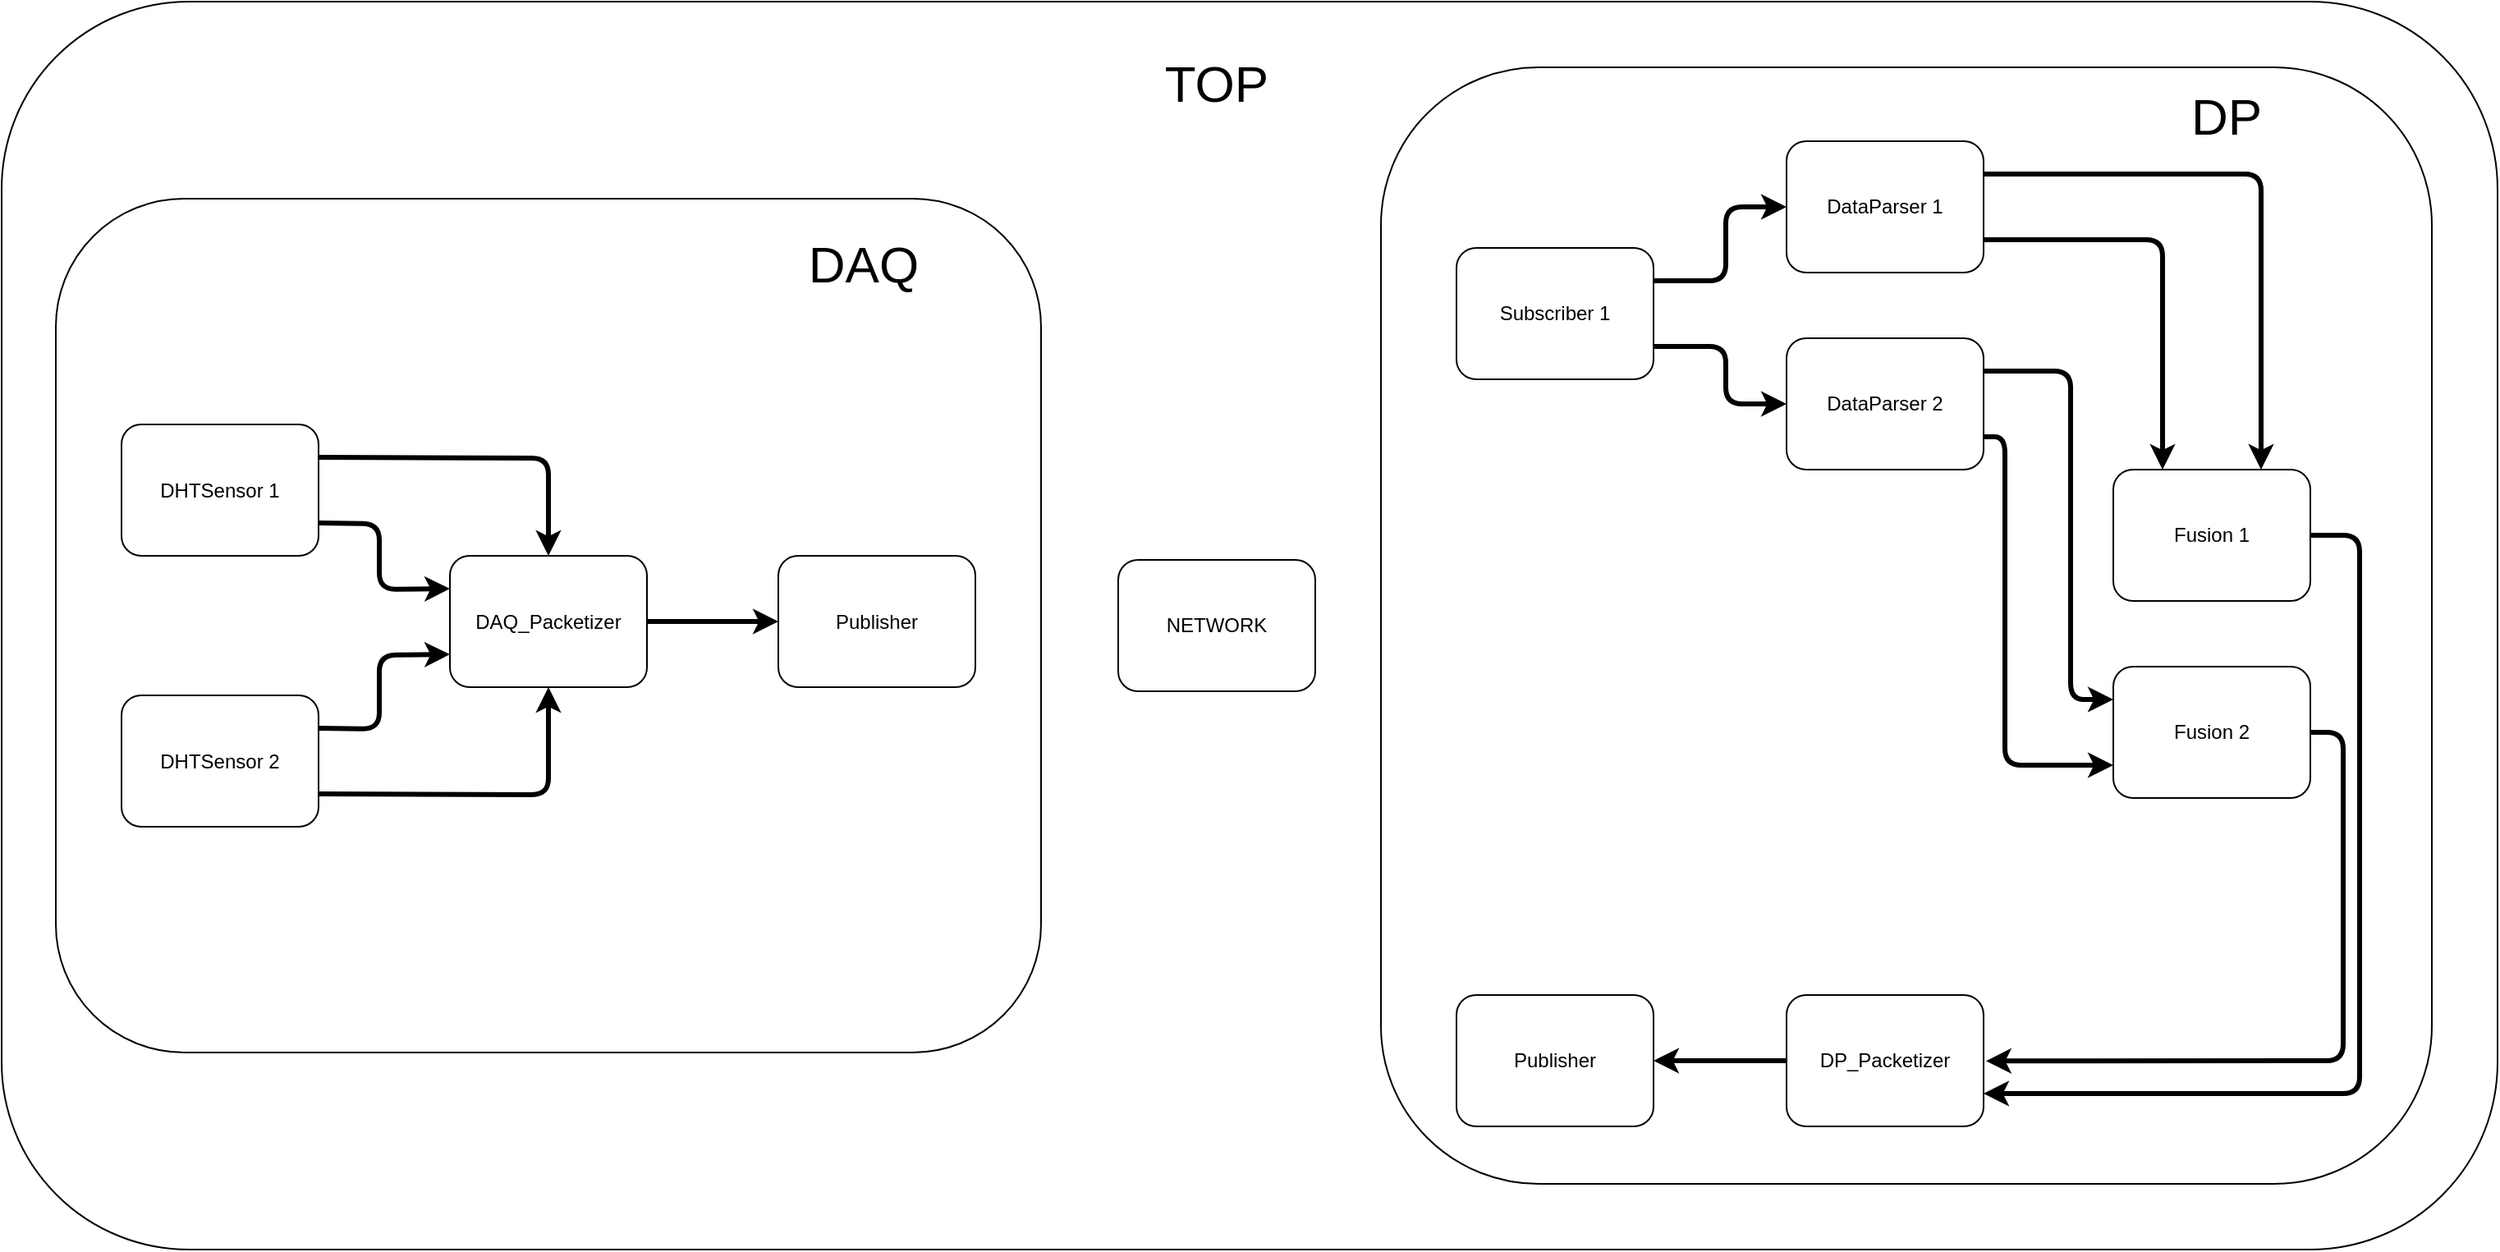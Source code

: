 <mxfile>
    <diagram id="9z0ra2DYnsXRJWLyghAh" name="Page-1">
        <mxGraphModel dx="718" dy="632" grid="1" gridSize="10" guides="1" tooltips="1" connect="1" arrows="1" fold="1" page="1" pageScale="1" pageWidth="827" pageHeight="1169" math="0" shadow="0">
            <root>
                <mxCell id="0"/>
                <mxCell id="1" parent="0"/>
                <mxCell id="55" value="" style="rounded=1;whiteSpace=wrap;html=1;strokeWidth=1;" parent="1" vertex="1">
                    <mxGeometry x="80" y="200" width="1520" height="760" as="geometry"/>
                </mxCell>
                <mxCell id="51" value="" style="rounded=1;whiteSpace=wrap;html=1;strokeWidth=1;" parent="1" vertex="1">
                    <mxGeometry x="920" y="240" width="640" height="680" as="geometry"/>
                </mxCell>
                <mxCell id="14" value="" style="rounded=1;whiteSpace=wrap;html=1;strokeWidth=1;" parent="1" vertex="1">
                    <mxGeometry x="113" y="320" width="600" height="520" as="geometry"/>
                </mxCell>
                <mxCell id="63" style="edgeStyle=none;html=1;exitX=1;exitY=0.25;exitDx=0;exitDy=0;entryX=0.5;entryY=0;entryDx=0;entryDy=0;strokeWidth=3;" edge="1" parent="1" source="2" target="6">
                    <mxGeometry relative="1" as="geometry">
                        <Array as="points">
                            <mxPoint x="413" y="478"/>
                        </Array>
                    </mxGeometry>
                </mxCell>
                <mxCell id="64" style="edgeStyle=none;html=1;exitX=1;exitY=0.75;exitDx=0;exitDy=0;strokeWidth=3;entryX=0;entryY=0.25;entryDx=0;entryDy=0;" edge="1" parent="1" source="2" target="6">
                    <mxGeometry relative="1" as="geometry">
                        <Array as="points">
                            <mxPoint x="310" y="518"/>
                            <mxPoint x="310" y="558"/>
                        </Array>
                    </mxGeometry>
                </mxCell>
                <mxCell id="2" value="DHTSensor 1" style="rounded=1;whiteSpace=wrap;html=1;" parent="1" vertex="1">
                    <mxGeometry x="153" y="457.5" width="120" height="80" as="geometry"/>
                </mxCell>
                <mxCell id="65" style="edgeStyle=none;html=1;exitX=1;exitY=0.25;exitDx=0;exitDy=0;entryX=0;entryY=0.75;entryDx=0;entryDy=0;strokeWidth=3;" edge="1" parent="1" source="3" target="6">
                    <mxGeometry relative="1" as="geometry">
                        <Array as="points">
                            <mxPoint x="310" y="643"/>
                            <mxPoint x="310" y="598"/>
                        </Array>
                    </mxGeometry>
                </mxCell>
                <mxCell id="66" style="edgeStyle=none;html=1;exitX=1;exitY=0.75;exitDx=0;exitDy=0;entryX=0.5;entryY=1;entryDx=0;entryDy=0;strokeWidth=3;" edge="1" parent="1" source="3" target="6">
                    <mxGeometry relative="1" as="geometry">
                        <Array as="points">
                            <mxPoint x="413" y="683"/>
                        </Array>
                    </mxGeometry>
                </mxCell>
                <mxCell id="3" value="DHTSensor 2" style="rounded=1;whiteSpace=wrap;html=1;strokeWidth=1;" parent="1" vertex="1">
                    <mxGeometry x="153" y="622.5" width="120" height="80" as="geometry"/>
                </mxCell>
                <mxCell id="13" value="" style="edgeStyle=none;html=1;strokeWidth=3;" parent="1" source="6" target="7" edge="1">
                    <mxGeometry relative="1" as="geometry"/>
                </mxCell>
                <mxCell id="6" value="DAQ_Packetizer" style="rounded=1;whiteSpace=wrap;html=1;" parent="1" vertex="1">
                    <mxGeometry x="353" y="537.5" width="120" height="80" as="geometry"/>
                </mxCell>
                <mxCell id="7" value="Publisher" style="rounded=1;whiteSpace=wrap;html=1;" parent="1" vertex="1">
                    <mxGeometry x="553" y="537.5" width="120" height="80" as="geometry"/>
                </mxCell>
                <mxCell id="61" style="edgeStyle=none;html=1;exitX=1;exitY=0.25;exitDx=0;exitDy=0;entryX=0;entryY=0.5;entryDx=0;entryDy=0;strokeWidth=3;" edge="1" parent="1" source="16" target="19">
                    <mxGeometry relative="1" as="geometry">
                        <Array as="points">
                            <mxPoint x="1130" y="370"/>
                            <mxPoint x="1130" y="325"/>
                        </Array>
                    </mxGeometry>
                </mxCell>
                <mxCell id="62" style="edgeStyle=none;html=1;exitX=1;exitY=0.75;exitDx=0;exitDy=0;entryX=0;entryY=0.5;entryDx=0;entryDy=0;strokeWidth=3;" edge="1" parent="1" source="16" target="20">
                    <mxGeometry relative="1" as="geometry">
                        <Array as="points">
                            <mxPoint x="1130" y="410"/>
                            <mxPoint x="1130" y="445"/>
                        </Array>
                    </mxGeometry>
                </mxCell>
                <mxCell id="16" value="Subscriber 1" style="rounded=1;whiteSpace=wrap;html=1;strokeWidth=1;" parent="1" vertex="1">
                    <mxGeometry x="966" y="350" width="120" height="80" as="geometry"/>
                </mxCell>
                <mxCell id="43" style="edgeStyle=none;html=1;exitX=1;exitY=0.75;exitDx=0;exitDy=0;strokeWidth=3;entryX=0.25;entryY=0;entryDx=0;entryDy=0;" parent="1" source="19" target="28" edge="1">
                    <mxGeometry relative="1" as="geometry">
                        <Array as="points">
                            <mxPoint x="1396" y="345"/>
                        </Array>
                    </mxGeometry>
                </mxCell>
                <mxCell id="44" style="edgeStyle=none;html=1;exitX=1;exitY=0.25;exitDx=0;exitDy=0;entryX=0.75;entryY=0;entryDx=0;entryDy=0;strokeWidth=3;" parent="1" source="19" target="28" edge="1">
                    <mxGeometry relative="1" as="geometry">
                        <Array as="points">
                            <mxPoint x="1456" y="305"/>
                        </Array>
                    </mxGeometry>
                </mxCell>
                <mxCell id="19" value="DataParser 1" style="rounded=1;whiteSpace=wrap;html=1;strokeWidth=1;" parent="1" vertex="1">
                    <mxGeometry x="1167" y="285" width="120" height="80" as="geometry"/>
                </mxCell>
                <mxCell id="48" style="edgeStyle=none;html=1;exitX=1;exitY=0.25;exitDx=0;exitDy=0;entryX=0;entryY=0.25;entryDx=0;entryDy=0;strokeWidth=3;" parent="1" source="20" target="29" edge="1">
                    <mxGeometry relative="1" as="geometry">
                        <Array as="points">
                            <mxPoint x="1340" y="425"/>
                            <mxPoint x="1340" y="625"/>
                        </Array>
                    </mxGeometry>
                </mxCell>
                <mxCell id="49" style="edgeStyle=none;html=1;exitX=1;exitY=0.75;exitDx=0;exitDy=0;entryX=0;entryY=0.75;entryDx=0;entryDy=0;strokeWidth=3;" parent="1" source="20" target="29" edge="1">
                    <mxGeometry relative="1" as="geometry">
                        <Array as="points">
                            <mxPoint x="1300" y="465"/>
                            <mxPoint x="1300" y="665"/>
                        </Array>
                    </mxGeometry>
                </mxCell>
                <mxCell id="20" value="DataParser 2" style="rounded=1;whiteSpace=wrap;html=1;strokeWidth=1;" parent="1" vertex="1">
                    <mxGeometry x="1167" y="405" width="120" height="80" as="geometry"/>
                </mxCell>
                <mxCell id="25" value="Publisher" style="rounded=1;whiteSpace=wrap;html=1;strokeWidth=1;" parent="1" vertex="1">
                    <mxGeometry x="966" y="805" width="120" height="80" as="geometry"/>
                </mxCell>
                <mxCell id="40" value="" style="edgeStyle=none;html=1;strokeWidth=3;" parent="1" source="26" target="25" edge="1">
                    <mxGeometry relative="1" as="geometry"/>
                </mxCell>
                <mxCell id="26" value="DP_Packetizer" style="rounded=1;whiteSpace=wrap;html=1;strokeWidth=1;" parent="1" vertex="1">
                    <mxGeometry x="1167" y="805" width="120" height="80" as="geometry"/>
                </mxCell>
                <mxCell id="37" style="edgeStyle=none;html=1;exitX=1;exitY=0.5;exitDx=0;exitDy=0;entryX=1;entryY=0.75;entryDx=0;entryDy=0;strokeWidth=3;" parent="1" source="28" target="26" edge="1">
                    <mxGeometry relative="1" as="geometry">
                        <Array as="points">
                            <mxPoint x="1516" y="525"/>
                            <mxPoint x="1516" y="865"/>
                        </Array>
                    </mxGeometry>
                </mxCell>
                <mxCell id="28" value="Fusion 1" style="rounded=1;whiteSpace=wrap;html=1;strokeWidth=1;" parent="1" vertex="1">
                    <mxGeometry x="1366" y="485" width="120" height="80" as="geometry"/>
                </mxCell>
                <mxCell id="38" style="edgeStyle=none;html=1;exitX=1;exitY=0.5;exitDx=0;exitDy=0;entryX=1.012;entryY=0.502;entryDx=0;entryDy=0;entryPerimeter=0;strokeWidth=3;" parent="1" source="29" target="26" edge="1">
                    <mxGeometry relative="1" as="geometry">
                        <Array as="points">
                            <mxPoint x="1506" y="645"/>
                            <mxPoint x="1506" y="845"/>
                        </Array>
                    </mxGeometry>
                </mxCell>
                <mxCell id="29" value="Fusion 2" style="rounded=1;whiteSpace=wrap;html=1;strokeWidth=1;" parent="1" vertex="1">
                    <mxGeometry x="1366" y="605" width="120" height="80" as="geometry"/>
                </mxCell>
                <mxCell id="53" value="NETWORK" style="rounded=1;whiteSpace=wrap;html=1;strokeWidth=1;" parent="1" vertex="1">
                    <mxGeometry x="760" y="540" width="120" height="80" as="geometry"/>
                </mxCell>
                <mxCell id="56" value="TOP" style="text;html=1;strokeColor=none;fillColor=none;align=center;verticalAlign=middle;whiteSpace=wrap;rounded=0;fontSize=31;" parent="1" vertex="1">
                    <mxGeometry x="725" y="210" width="190" height="80" as="geometry"/>
                </mxCell>
                <mxCell id="57" value="DAQ" style="text;html=1;strokeColor=none;fillColor=none;align=center;verticalAlign=middle;whiteSpace=wrap;rounded=0;fontSize=31;" parent="1" vertex="1">
                    <mxGeometry x="510" y="320" width="190" height="80" as="geometry"/>
                </mxCell>
                <mxCell id="58" value="DP" style="text;html=1;strokeColor=none;fillColor=none;align=center;verticalAlign=middle;whiteSpace=wrap;rounded=0;fontSize=31;" parent="1" vertex="1">
                    <mxGeometry x="1340" y="230" width="190" height="80" as="geometry"/>
                </mxCell>
            </root>
        </mxGraphModel>
    </diagram>
</mxfile>